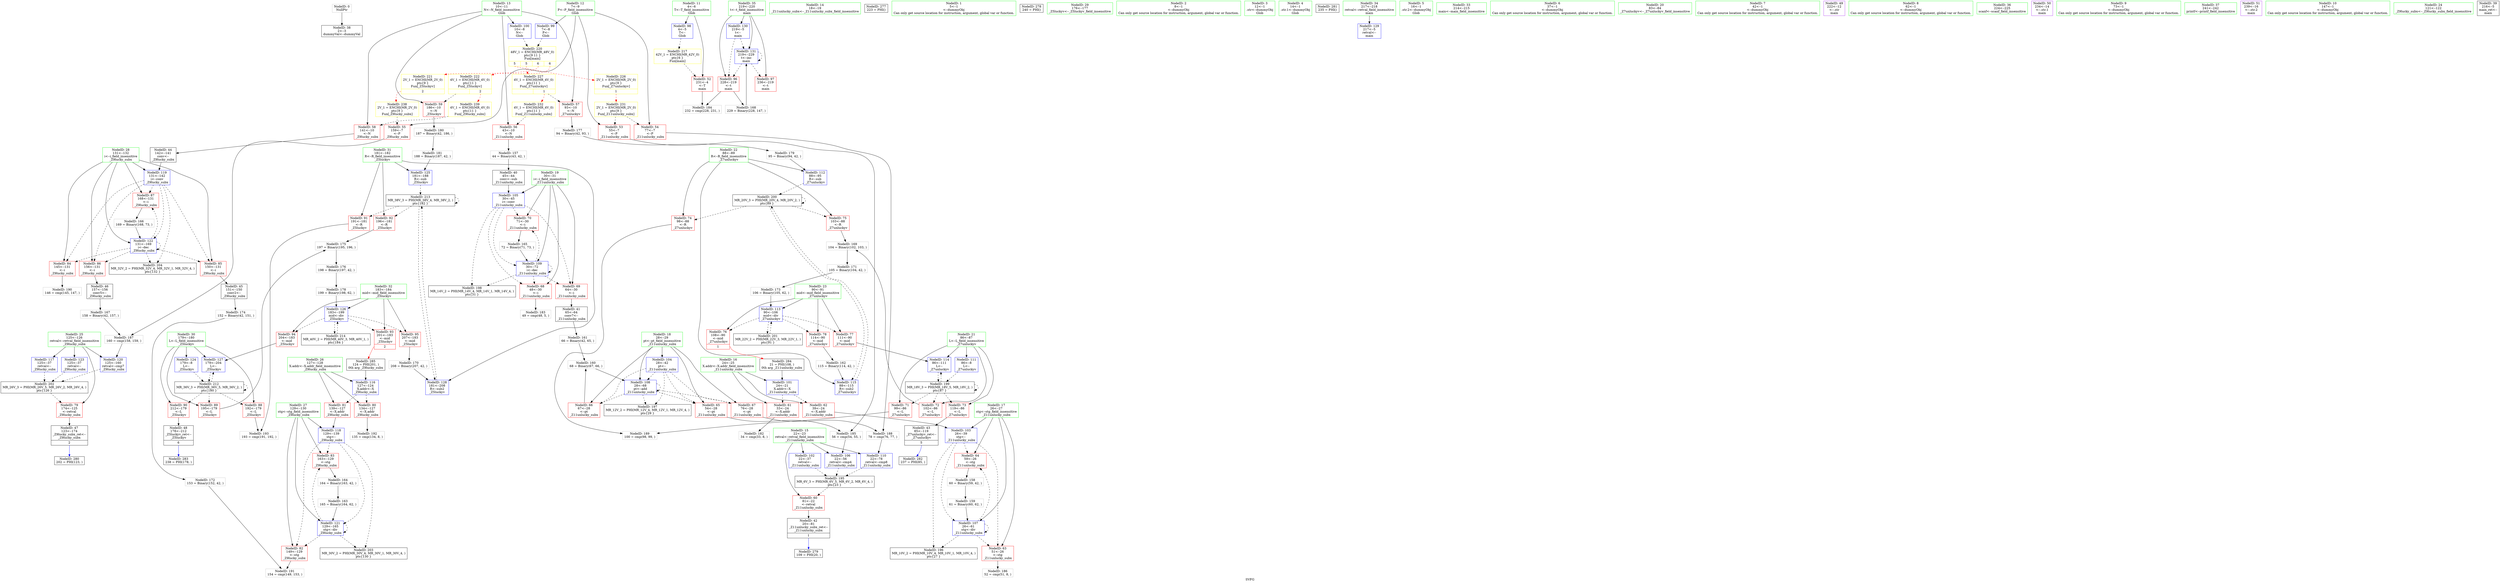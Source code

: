 digraph "SVFG" {
	label="SVFG";

	Node0x55d1920f2a10 [shape=record,color=grey,label="{NodeID: 0\nNullPtr}"];
	Node0x55d1920f2a10 -> Node0x55d19210ec10[style=solid];
	Node0x55d192119370 [shape=record,color=grey,label="{NodeID: 180\n187 = Binary(42, 186, )\n}"];
	Node0x55d192119370 -> Node0x55d1921194f0[style=solid];
	Node0x55d19210f530 [shape=record,color=red,label="{NodeID: 97\n236\<--219\n\<--t\nmain\n}"];
	Node0x55d19210d740 [shape=record,color=green,label="{NodeID: 14\n18\<--19\n_Z11unlucky_subx\<--_Z11unlucky_subx_field_insensitive\n}"];
	Node0x55d19213b2f0 [shape=record,color=black,label="{NodeID: 277\n223 = PHI()\n}"];
	Node0x55d192110120 [shape=record,color=blue,label="{NodeID: 111\n86\<--8\nL\<--\n_Z7unluckyv\n}"];
	Node0x55d192110120 -> Node0x55d192123ec0[style=dashed];
	Node0x55d19210e330 [shape=record,color=green,label="{NodeID: 28\n131\<--132\ni\<--i_field_insensitive\n_Z9lucky_subx\n}"];
	Node0x55d19210e330 -> Node0x55d1921121c0[style=solid];
	Node0x55d19210e330 -> Node0x55d192112290[style=solid];
	Node0x55d19210e330 -> Node0x55d192112360[style=solid];
	Node0x55d19210e330 -> Node0x55d192112430[style=solid];
	Node0x55d19210e330 -> Node0x55d192114ee0[style=solid];
	Node0x55d19210e330 -> Node0x55d192115150[style=solid];
	Node0x55d1921153c0 [shape=record,color=blue,label="{NodeID: 125\n181\<--188\nR\<--sub\n_Z5luckyv\n}"];
	Node0x55d1921153c0 -> Node0x55d1921288c0[style=dashed];
	Node0x55d19210ef80 [shape=record,color=black,label="{NodeID: 42\n20\<--81\n_Z11unlucky_subx_ret\<--\n_Z11unlucky_subx\n|{<s0>1}}"];
	Node0x55d19210ef80:s0 -> Node0x55d19213b4f0[style=solid,color=blue];
	Node0x55d19212ab90 [shape=record,color=yellow,style=double,label="{NodeID: 222\n4V_1 = ENCHI(MR_4V_0)\npts\{11 \}\nFun[_Z5luckyv]|{|<s1>2}}"];
	Node0x55d19212ab90 -> Node0x55d192110d70[style=dashed];
	Node0x55d19212ab90:s1 -> Node0x55d19212bb00[style=dashed,color=red];
	Node0x55d192110b00 [shape=record,color=red,label="{NodeID: 56\n43\<--10\n\<--N\n_Z11unlucky_subx\n}"];
	Node0x55d192110b00 -> Node0x55d1921170f0[style=solid];
	Node0x55d192111660 [shape=record,color=red,label="{NodeID: 70\n71\<--30\n\<--i\n_Z11unlucky_subx\n}"];
	Node0x55d192111660 -> Node0x55d192117cf0[style=solid];
	Node0x55d192117ff0 [shape=record,color=grey,label="{NodeID: 167\n158 = Binary(42, 157, )\n}"];
	Node0x55d192117ff0 -> Node0x55d192119df0[style=solid];
	Node0x55d1921121c0 [shape=record,color=red,label="{NodeID: 84\n145\<--131\n\<--i\n_Z9lucky_subx\n}"];
	Node0x55d1921121c0 -> Node0x55d19211a270[style=solid];
	Node0x55d19210cac0 [shape=record,color=green,label="{NodeID: 1\n5\<--1\n\<--dummyObj\nCan only get source location for instruction, argument, global var or function.}"];
	Node0x55d1921194f0 [shape=record,color=grey,label="{NodeID: 181\n188 = Binary(187, 42, )\n}"];
	Node0x55d1921194f0 -> Node0x55d1921153c0[style=solid];
	Node0x55d19210f600 [shape=record,color=blue,label="{NodeID: 98\n4\<--5\nT\<--\nGlob }"];
	Node0x55d19210f600 -> Node0x55d192129cc0[style=dashed];
	Node0x55d19210d840 [shape=record,color=green,label="{NodeID: 15\n22\<--23\nretval\<--retval_field_insensitive\n_Z11unlucky_subx\n}"];
	Node0x55d19210d840 -> Node0x55d192110e40[style=solid];
	Node0x55d19210d840 -> Node0x55d19210f9d0[style=solid];
	Node0x55d19210d840 -> Node0x55d19210fd10[style=solid];
	Node0x55d19210d840 -> Node0x55d192110050[style=solid];
	Node0x55d19213b3f0 [shape=record,color=black,label="{NodeID: 278\n240 = PHI()\n}"];
	Node0x55d192122ac0 [shape=record,color=black,label="{NodeID: 195\nMR_6V_3 = PHI(MR_6V_5, MR_6V_2, MR_6V_4, )\npts\{23 \}\n}"];
	Node0x55d192122ac0 -> Node0x55d192110e40[style=dashed];
	Node0x55d1921101f0 [shape=record,color=blue,label="{NodeID: 112\n88\<--95\nR\<--sub\n_Z7unluckyv\n}"];
	Node0x55d1921101f0 -> Node0x55d1921243c0[style=dashed];
	Node0x55d19210e400 [shape=record,color=green,label="{NodeID: 29\n176\<--177\n_Z5luckyv\<--_Z5luckyv_field_insensitive\n}"];
	Node0x55d192115490 [shape=record,color=blue,label="{NodeID: 126\n183\<--199\nmid\<--div\n_Z5luckyv\n}"];
	Node0x55d192115490 -> Node0x55d192112910[style=dashed];
	Node0x55d192115490 -> Node0x55d1921129e0[style=dashed];
	Node0x55d192115490 -> Node0x55d192112ab0[style=dashed];
	Node0x55d192115490 -> Node0x55d192128dc0[style=dashed];
	Node0x55d19210f050 [shape=record,color=black,label="{NodeID: 43\n85\<--119\n_Z7unluckyv_ret\<--\n_Z7unluckyv\n|{<s0>5}}"];
	Node0x55d19210f050:s0 -> Node0x55d19213b820[style=solid,color=blue];
	Node0x55d192110bd0 [shape=record,color=red,label="{NodeID: 57\n93\<--10\n\<--N\n_Z7unluckyv\n}"];
	Node0x55d192110bd0 -> Node0x55d192118ef0[style=solid];
	Node0x55d192111730 [shape=record,color=red,label="{NodeID: 71\n99\<--86\n\<--L\n_Z7unluckyv\n}"];
	Node0x55d192111730 -> Node0x55d19211a0f0[style=solid];
	Node0x55d192118170 [shape=record,color=grey,label="{NodeID: 168\n229 = Binary(228, 147, )\n}"];
	Node0x55d192118170 -> Node0x55d1921158a0[style=solid];
	Node0x55d192112290 [shape=record,color=red,label="{NodeID: 85\n150\<--131\n\<--i\n_Z9lucky_subx\n}"];
	Node0x55d192112290 -> Node0x55d19210f1f0[style=solid];
	Node0x55d19210c370 [shape=record,color=green,label="{NodeID: 2\n8\<--1\n\<--dummyObj\nCan only get source location for instruction, argument, global var or function.}"];
	Node0x55d192119670 [shape=record,color=grey,label="{NodeID: 182\n34 = cmp(33, 8, )\n}"];
	Node0x55d19210f700 [shape=record,color=blue,label="{NodeID: 99\n7\<--8\nP\<--\nGlob }"];
	Node0x55d19210f700 -> Node0x55d19212a9a0[style=dashed];
	Node0x55d19210d910 [shape=record,color=green,label="{NodeID: 16\n24\<--25\nX.addr\<--X.addr_field_insensitive\n_Z11unlucky_subx\n}"];
	Node0x55d19210d910 -> Node0x55d192110f10[style=solid];
	Node0x55d19210d910 -> Node0x55d192110fe0[style=solid];
	Node0x55d19210d910 -> Node0x55d19210f900[style=solid];
	Node0x55d19213b4f0 [shape=record,color=black,label="{NodeID: 279\n109 = PHI(20, )\n}"];
	Node0x55d192122fc0 [shape=record,color=black,label="{NodeID: 196\nMR_10V_2 = PHI(MR_10V_4, MR_10V_1, MR_10V_4, )\npts\{27 \}\n}"];
	Node0x55d1921102c0 [shape=record,color=blue,label="{NodeID: 113\n90\<--106\nmid\<--div\n_Z7unluckyv\n}"];
	Node0x55d1921102c0 -> Node0x55d192111b40[style=dashed];
	Node0x55d1921102c0 -> Node0x55d192111c10[style=dashed];
	Node0x55d1921102c0 -> Node0x55d192111ce0[style=dashed];
	Node0x55d1921102c0 -> Node0x55d1921248c0[style=dashed];
	Node0x55d19210e500 [shape=record,color=green,label="{NodeID: 30\n179\<--180\nL\<--L_field_insensitive\n_Z5luckyv\n}"];
	Node0x55d19210e500 -> Node0x55d192112500[style=solid];
	Node0x55d19210e500 -> Node0x55d1921125d0[style=solid];
	Node0x55d19210e500 -> Node0x55d1921126a0[style=solid];
	Node0x55d19210e500 -> Node0x55d1921152f0[style=solid];
	Node0x55d19210e500 -> Node0x55d192115560[style=solid];
	Node0x55d192115560 [shape=record,color=blue,label="{NodeID: 127\n179\<--204\nL\<--\n_Z5luckyv\n}"];
	Node0x55d192115560 -> Node0x55d1921283c0[style=dashed];
	Node0x55d19210f120 [shape=record,color=black,label="{NodeID: 44\n142\<--141\nconv\<--\n_Z9lucky_subx\n}"];
	Node0x55d19210f120 -> Node0x55d192114ee0[style=solid];
	Node0x55d192110ca0 [shape=record,color=red,label="{NodeID: 58\n141\<--10\n\<--N\n_Z9lucky_subx\n}"];
	Node0x55d192110ca0 -> Node0x55d19210f120[style=solid];
	Node0x55d19212b9f0 [shape=record,color=yellow,style=double,label="{NodeID: 238\n2V_1 = ENCHI(MR_2V_0)\npts\{9 \}\nFun[_Z9lucky_subx]}"];
	Node0x55d19212b9f0 -> Node0x55d192110a30[style=dashed];
	Node0x55d192111800 [shape=record,color=red,label="{NodeID: 72\n102\<--86\n\<--L\n_Z7unluckyv\n}"];
	Node0x55d192111800 -> Node0x55d1921182f0[style=solid];
	Node0x55d1921182f0 [shape=record,color=grey,label="{NodeID: 169\n104 = Binary(102, 103, )\n}"];
	Node0x55d1921182f0 -> Node0x55d1921185f0[style=solid];
	Node0x55d192112360 [shape=record,color=red,label="{NodeID: 86\n156\<--131\n\<--i\n_Z9lucky_subx\n}"];
	Node0x55d192112360 -> Node0x55d19210f2c0[style=solid];
	Node0x55d19210c400 [shape=record,color=green,label="{NodeID: 3\n12\<--1\n.str\<--dummyObj\nGlob }"];
	Node0x55d1921197f0 [shape=record,color=grey,label="{NodeID: 183\n49 = cmp(48, 5, )\n}"];
	Node0x55d19210f800 [shape=record,color=blue,label="{NodeID: 100\n10\<--8\nN\<--\nGlob }"];
	Node0x55d19210f800 -> Node0x55d19212a9a0[style=dashed];
	Node0x55d19210d9e0 [shape=record,color=green,label="{NodeID: 17\n26\<--27\nstg\<--stg_field_insensitive\n_Z11unlucky_subx\n}"];
	Node0x55d19210d9e0 -> Node0x55d1921110b0[style=solid];
	Node0x55d19210d9e0 -> Node0x55d192111180[style=solid];
	Node0x55d19210d9e0 -> Node0x55d19210faa0[style=solid];
	Node0x55d19210d9e0 -> Node0x55d19210fde0[style=solid];
	Node0x55d19213b650 [shape=record,color=black,label="{NodeID: 280\n202 = PHI(123, )\n}"];
	Node0x55d1921234c0 [shape=record,color=black,label="{NodeID: 197\nMR_12V_2 = PHI(MR_12V_4, MR_12V_1, MR_12V_4, )\npts\{29 \}\n}"];
	Node0x55d192110390 [shape=record,color=blue,label="{NodeID: 114\n86\<--111\nL\<--\n_Z7unluckyv\n}"];
	Node0x55d192110390 -> Node0x55d192123ec0[style=dashed];
	Node0x55d19210e5d0 [shape=record,color=green,label="{NodeID: 31\n181\<--182\nR\<--R_field_insensitive\n_Z5luckyv\n}"];
	Node0x55d19210e5d0 -> Node0x55d192112770[style=solid];
	Node0x55d19210e5d0 -> Node0x55d192112840[style=solid];
	Node0x55d19210e5d0 -> Node0x55d1921153c0[style=solid];
	Node0x55d19210e5d0 -> Node0x55d192115630[style=solid];
	Node0x55d192115630 [shape=record,color=blue,label="{NodeID: 128\n181\<--208\nR\<--sub2\n_Z5luckyv\n}"];
	Node0x55d192115630 -> Node0x55d1921288c0[style=dashed];
	Node0x55d19210f1f0 [shape=record,color=black,label="{NodeID: 45\n151\<--150\nconv2\<--\n_Z9lucky_subx\n}"];
	Node0x55d19210f1f0 -> Node0x55d192118a70[style=solid];
	Node0x55d192110d70 [shape=record,color=red,label="{NodeID: 59\n186\<--10\n\<--N\n_Z5luckyv\n}"];
	Node0x55d192110d70 -> Node0x55d192119370[style=solid];
	Node0x55d19212bb00 [shape=record,color=yellow,style=double,label="{NodeID: 239\n4V_1 = ENCHI(MR_4V_0)\npts\{11 \}\nFun[_Z9lucky_subx]}"];
	Node0x55d19212bb00 -> Node0x55d192110ca0[style=dashed];
	Node0x55d1921118d0 [shape=record,color=red,label="{NodeID: 73\n119\<--86\n\<--L\n_Z7unluckyv\n}"];
	Node0x55d1921118d0 -> Node0x55d19210f050[style=solid];
	Node0x55d192118470 [shape=record,color=grey,label="{NodeID: 170\n208 = Binary(207, 42, )\n}"];
	Node0x55d192118470 -> Node0x55d192115630[style=solid];
	Node0x55d192112430 [shape=record,color=red,label="{NodeID: 87\n168\<--131\n\<--i\n_Z9lucky_subx\n}"];
	Node0x55d192112430 -> Node0x55d192117e70[style=solid];
	Node0x55d19210cf40 [shape=record,color=green,label="{NodeID: 4\n14\<--1\n.str.1\<--dummyObj\nGlob }"];
	Node0x55d192119970 [shape=record,color=grey,label="{NodeID: 184\n232 = cmp(228, 231, )\n}"];
	Node0x55d19210f900 [shape=record,color=blue,label="{NodeID: 101\n24\<--21\nX.addr\<--X\n_Z11unlucky_subx\n}"];
	Node0x55d19210f900 -> Node0x55d192110f10[style=dashed];
	Node0x55d19210f900 -> Node0x55d192110fe0[style=dashed];
	Node0x55d19210dab0 [shape=record,color=green,label="{NodeID: 18\n28\<--29\npt\<--pt_field_insensitive\n_Z11unlucky_subx\n}"];
	Node0x55d19210dab0 -> Node0x55d192111250[style=solid];
	Node0x55d19210dab0 -> Node0x55d192111320[style=solid];
	Node0x55d19210dab0 -> Node0x55d1921113f0[style=solid];
	Node0x55d19210dab0 -> Node0x55d19210fb70[style=solid];
	Node0x55d19210dab0 -> Node0x55d19210feb0[style=solid];
	Node0x55d19213b750 [shape=record,color=black,label="{NodeID: 281\n235 = PHI()\n}"];
	Node0x55d1921239c0 [shape=record,color=black,label="{NodeID: 198\nMR_14V_2 = PHI(MR_14V_4, MR_14V_1, MR_14V_4, )\npts\{31 \}\n}"];
	Node0x55d192114ba0 [shape=record,color=blue,label="{NodeID: 115\n88\<--115\nR\<--sub2\n_Z7unluckyv\n}"];
	Node0x55d192114ba0 -> Node0x55d1921243c0[style=dashed];
	Node0x55d19210e6a0 [shape=record,color=green,label="{NodeID: 32\n183\<--184\nmid\<--mid_field_insensitive\n_Z5luckyv\n}"];
	Node0x55d19210e6a0 -> Node0x55d192112910[style=solid];
	Node0x55d19210e6a0 -> Node0x55d1921129e0[style=solid];
	Node0x55d19210e6a0 -> Node0x55d192112ab0[style=solid];
	Node0x55d19210e6a0 -> Node0x55d192115490[style=solid];
	Node0x55d1921283c0 [shape=record,color=black,label="{NodeID: 212\nMR_36V_3 = PHI(MR_36V_5, MR_36V_2, )\npts\{180 \}\n}"];
	Node0x55d1921283c0 -> Node0x55d192112500[style=dashed];
	Node0x55d1921283c0 -> Node0x55d1921125d0[style=dashed];
	Node0x55d1921283c0 -> Node0x55d1921126a0[style=dashed];
	Node0x55d1921283c0 -> Node0x55d192115560[style=dashed];
	Node0x55d1921283c0 -> Node0x55d1921283c0[style=dashed];
	Node0x55d192115700 [shape=record,color=blue,label="{NodeID: 129\n217\<--5\nretval\<--\nmain\n}"];
	Node0x55d19210f2c0 [shape=record,color=black,label="{NodeID: 46\n157\<--156\nconv5\<--\n_Z9lucky_subx\n}"];
	Node0x55d19210f2c0 -> Node0x55d192117ff0[style=solid];
	Node0x55d19212af10 [shape=record,color=yellow,style=double,label="{NodeID: 226\n2V_1 = ENCHI(MR_2V_0)\npts\{9 \}\nFun[_Z7unluckyv]|{<s0>1}}"];
	Node0x55d19212af10:s0 -> Node0x55d19212b3a0[style=dashed,color=red];
	Node0x55d192110e40 [shape=record,color=red,label="{NodeID: 60\n81\<--22\n\<--retval\n_Z11unlucky_subx\n}"];
	Node0x55d192110e40 -> Node0x55d19210ef80[style=solid];
	Node0x55d1921170f0 [shape=record,color=grey,label="{NodeID: 157\n44 = Binary(43, 42, )\n}"];
	Node0x55d1921170f0 -> Node0x55d19210ede0[style=solid];
	Node0x55d1921119a0 [shape=record,color=red,label="{NodeID: 74\n98\<--88\n\<--R\n_Z7unluckyv\n}"];
	Node0x55d1921119a0 -> Node0x55d19211a0f0[style=solid];
	Node0x55d1921185f0 [shape=record,color=grey,label="{NodeID: 171\n105 = Binary(104, 42, )\n}"];
	Node0x55d1921185f0 -> Node0x55d1921188f0[style=solid];
	Node0x55d192112500 [shape=record,color=red,label="{NodeID: 88\n192\<--179\n\<--L\n_Z5luckyv\n}"];
	Node0x55d192112500 -> Node0x55d192112dc0[style=solid];
	Node0x55d19210cfd0 [shape=record,color=green,label="{NodeID: 5\n16\<--1\n.str.2\<--dummyObj\nGlob }"];
	Node0x55d192119af0 [shape=record,color=grey,label="{NodeID: 185\n56 = cmp(54, 55, )\n}"];
	Node0x55d192119af0 -> Node0x55d19210fd10[style=solid];
	Node0x55d19210f9d0 [shape=record,color=blue,label="{NodeID: 102\n22\<--37\nretval\<--\n_Z11unlucky_subx\n}"];
	Node0x55d19210f9d0 -> Node0x55d192122ac0[style=dashed];
	Node0x55d19210db80 [shape=record,color=green,label="{NodeID: 19\n30\<--31\ni\<--i_field_insensitive\n_Z11unlucky_subx\n}"];
	Node0x55d19210db80 -> Node0x55d1921114c0[style=solid];
	Node0x55d19210db80 -> Node0x55d192111590[style=solid];
	Node0x55d19210db80 -> Node0x55d192111660[style=solid];
	Node0x55d19210db80 -> Node0x55d19210fc40[style=solid];
	Node0x55d19210db80 -> Node0x55d19210ff80[style=solid];
	Node0x55d19213b820 [shape=record,color=black,label="{NodeID: 282\n237 = PHI(85, )\n}"];
	Node0x55d192123ec0 [shape=record,color=black,label="{NodeID: 199\nMR_18V_3 = PHI(MR_18V_5, MR_18V_2, )\npts\{87 \}\n}"];
	Node0x55d192123ec0 -> Node0x55d192111730[style=dashed];
	Node0x55d192123ec0 -> Node0x55d192111800[style=dashed];
	Node0x55d192123ec0 -> Node0x55d1921118d0[style=dashed];
	Node0x55d192123ec0 -> Node0x55d192110390[style=dashed];
	Node0x55d192123ec0 -> Node0x55d192123ec0[style=dashed];
	Node0x55d192114c70 [shape=record,color=blue,label="{NodeID: 116\n127\<--124\nX.addr\<--X\n_Z9lucky_subx\n}"];
	Node0x55d192114c70 -> Node0x55d192111e80[style=dashed];
	Node0x55d192114c70 -> Node0x55d192111f50[style=dashed];
	Node0x55d19210e770 [shape=record,color=green,label="{NodeID: 33\n214\<--215\nmain\<--main_field_insensitive\n}"];
	Node0x55d1921288c0 [shape=record,color=black,label="{NodeID: 213\nMR_38V_3 = PHI(MR_38V_4, MR_38V_2, )\npts\{182 \}\n}"];
	Node0x55d1921288c0 -> Node0x55d192112770[style=dashed];
	Node0x55d1921288c0 -> Node0x55d192112840[style=dashed];
	Node0x55d1921288c0 -> Node0x55d192115630[style=dashed];
	Node0x55d1921288c0 -> Node0x55d1921288c0[style=dashed];
	Node0x55d1921157d0 [shape=record,color=blue,label="{NodeID: 130\n219\<--5\nt\<--\nmain\n}"];
	Node0x55d1921157d0 -> Node0x55d19210f460[style=dashed];
	Node0x55d1921157d0 -> Node0x55d1921158a0[style=dashed];
	Node0x55d19210f390 [shape=record,color=black,label="{NodeID: 47\n123\<--174\n_Z9lucky_subx_ret\<--\n_Z9lucky_subx\n|{<s0>2}}"];
	Node0x55d19210f390:s0 -> Node0x55d19213b650[style=solid,color=blue];
	Node0x55d19212b020 [shape=record,color=yellow,style=double,label="{NodeID: 227\n4V_1 = ENCHI(MR_4V_0)\npts\{11 \}\nFun[_Z7unluckyv]|{|<s1>1}}"];
	Node0x55d19212b020 -> Node0x55d192110bd0[style=dashed];
	Node0x55d19212b020:s1 -> Node0x55d19212b4b0[style=dashed,color=red];
	Node0x55d192110f10 [shape=record,color=red,label="{NodeID: 61\n33\<--24\n\<--X.addr\n_Z11unlucky_subx\n}"];
	Node0x55d192110f10 -> Node0x55d192119670[style=solid];
	Node0x55d192117270 [shape=record,color=grey,label="{NodeID: 158\n60 = Binary(59, 42, )\n}"];
	Node0x55d192117270 -> Node0x55d1921173f0[style=solid];
	Node0x55d192111a70 [shape=record,color=red,label="{NodeID: 75\n103\<--88\n\<--R\n_Z7unluckyv\n}"];
	Node0x55d192111a70 -> Node0x55d1921182f0[style=solid];
	Node0x55d192118770 [shape=record,color=grey,label="{NodeID: 172\n153 = Binary(152, 42, )\n}"];
	Node0x55d192118770 -> Node0x55d19211a3f0[style=solid];
	Node0x55d1921125d0 [shape=record,color=red,label="{NodeID: 89\n195\<--179\n\<--L\n_Z5luckyv\n}"];
	Node0x55d1921125d0 -> Node0x55d192118bf0[style=solid];
	Node0x55d19210d060 [shape=record,color=green,label="{NodeID: 6\n37\<--1\n\<--dummyObj\nCan only get source location for instruction, argument, global var or function.}"];
	Node0x55d192119c70 [shape=record,color=grey,label="{NodeID: 186\n52 = cmp(51, 8, )\n}"];
	Node0x55d19210faa0 [shape=record,color=blue,label="{NodeID: 103\n26\<--39\nstg\<--\n_Z11unlucky_subx\n}"];
	Node0x55d19210faa0 -> Node0x55d1921110b0[style=dashed];
	Node0x55d19210faa0 -> Node0x55d192111180[style=dashed];
	Node0x55d19210faa0 -> Node0x55d19210fde0[style=dashed];
	Node0x55d19210faa0 -> Node0x55d192122fc0[style=dashed];
	Node0x55d19210dc50 [shape=record,color=green,label="{NodeID: 20\n83\<--84\n_Z7unluckyv\<--_Z7unluckyv_field_insensitive\n}"];
	Node0x55d19213ba20 [shape=record,color=black,label="{NodeID: 283\n238 = PHI(178, )\n}"];
	Node0x55d1921243c0 [shape=record,color=black,label="{NodeID: 200\nMR_20V_3 = PHI(MR_20V_4, MR_20V_2, )\npts\{89 \}\n}"];
	Node0x55d1921243c0 -> Node0x55d1921119a0[style=dashed];
	Node0x55d1921243c0 -> Node0x55d192111a70[style=dashed];
	Node0x55d1921243c0 -> Node0x55d192114ba0[style=dashed];
	Node0x55d1921243c0 -> Node0x55d1921243c0[style=dashed];
	Node0x55d192114d40 [shape=record,color=blue,label="{NodeID: 117\n125\<--37\nretval\<--\n_Z9lucky_subx\n}"];
	Node0x55d192114d40 -> Node0x55d192124dc0[style=dashed];
	Node0x55d19210e870 [shape=record,color=green,label="{NodeID: 34\n217\<--218\nretval\<--retval_field_insensitive\nmain\n}"];
	Node0x55d19210e870 -> Node0x55d192115700[style=solid];
	Node0x55d192128dc0 [shape=record,color=black,label="{NodeID: 214\nMR_40V_2 = PHI(MR_40V_3, MR_40V_1, )\npts\{184 \}\n}"];
	Node0x55d192128dc0 -> Node0x55d192115490[style=dashed];
	Node0x55d1921158a0 [shape=record,color=blue,label="{NodeID: 131\n219\<--229\nt\<--inc\nmain\n}"];
	Node0x55d1921158a0 -> Node0x55d19210f460[style=dashed];
	Node0x55d1921158a0 -> Node0x55d19210f530[style=dashed];
	Node0x55d1921158a0 -> Node0x55d1921158a0[style=dashed];
	Node0x55d192110480 [shape=record,color=black,label="{NodeID: 48\n178\<--212\n_Z5luckyv_ret\<--\n_Z5luckyv\n|{<s0>6}}"];
	Node0x55d192110480:s0 -> Node0x55d19213ba20[style=solid,color=blue];
	Node0x55d192110fe0 [shape=record,color=red,label="{NodeID: 62\n39\<--24\n\<--X.addr\n_Z11unlucky_subx\n}"];
	Node0x55d192110fe0 -> Node0x55d19210faa0[style=solid];
	Node0x55d1921173f0 [shape=record,color=grey,label="{NodeID: 159\n61 = Binary(60, 62, )\n}"];
	Node0x55d1921173f0 -> Node0x55d19210fde0[style=solid];
	Node0x55d192111b40 [shape=record,color=red,label="{NodeID: 76\n108\<--90\n\<--mid\n_Z7unluckyv\n|{<s0>1}}"];
	Node0x55d192111b40:s0 -> Node0x55d19213bb60[style=solid,color=red];
	Node0x55d1921188f0 [shape=record,color=grey,label="{NodeID: 173\n106 = Binary(105, 62, )\n}"];
	Node0x55d1921188f0 -> Node0x55d1921102c0[style=solid];
	Node0x55d1921126a0 [shape=record,color=red,label="{NodeID: 90\n212\<--179\n\<--L\n_Z5luckyv\n}"];
	Node0x55d1921126a0 -> Node0x55d192110480[style=solid];
	Node0x55d19210d0f0 [shape=record,color=green,label="{NodeID: 7\n42\<--1\n\<--dummyObj\nCan only get source location for instruction, argument, global var or function.}"];
	Node0x55d192119df0 [shape=record,color=grey,label="{NodeID: 187\n160 = cmp(158, 159, )\n}"];
	Node0x55d192119df0 -> Node0x55d192114fb0[style=solid];
	Node0x55d19210fb70 [shape=record,color=blue,label="{NodeID: 104\n28\<--42\npt\<--\n_Z11unlucky_subx\n}"];
	Node0x55d19210fb70 -> Node0x55d192111250[style=dashed];
	Node0x55d19210fb70 -> Node0x55d192111320[style=dashed];
	Node0x55d19210fb70 -> Node0x55d1921113f0[style=dashed];
	Node0x55d19210fb70 -> Node0x55d19210feb0[style=dashed];
	Node0x55d19210fb70 -> Node0x55d1921234c0[style=dashed];
	Node0x55d19210dd50 [shape=record,color=green,label="{NodeID: 21\n86\<--87\nL\<--L_field_insensitive\n_Z7unluckyv\n}"];
	Node0x55d19210dd50 -> Node0x55d192111730[style=solid];
	Node0x55d19210dd50 -> Node0x55d192111800[style=solid];
	Node0x55d19210dd50 -> Node0x55d1921118d0[style=solid];
	Node0x55d19210dd50 -> Node0x55d192110120[style=solid];
	Node0x55d19210dd50 -> Node0x55d192110390[style=solid];
	Node0x55d19213bb60 [shape=record,color=black,label="{NodeID: 284\n21 = PHI(108, )\n0th arg _Z11unlucky_subx }"];
	Node0x55d19213bb60 -> Node0x55d19210f900[style=solid];
	Node0x55d1921248c0 [shape=record,color=black,label="{NodeID: 201\nMR_22V_2 = PHI(MR_22V_3, MR_22V_1, )\npts\{91 \}\n}"];
	Node0x55d1921248c0 -> Node0x55d1921102c0[style=dashed];
	Node0x55d192114e10 [shape=record,color=blue,label="{NodeID: 118\n129\<--139\nstg\<--\n_Z9lucky_subx\n}"];
	Node0x55d192114e10 -> Node0x55d192112020[style=dashed];
	Node0x55d192114e10 -> Node0x55d1921120f0[style=dashed];
	Node0x55d192114e10 -> Node0x55d192115080[style=dashed];
	Node0x55d192114e10 -> Node0x55d1921252c0[style=dashed];
	Node0x55d19210e940 [shape=record,color=green,label="{NodeID: 35\n219\<--220\nt\<--t_field_insensitive\nmain\n}"];
	Node0x55d19210e940 -> Node0x55d19210f460[style=solid];
	Node0x55d19210e940 -> Node0x55d19210f530[style=solid];
	Node0x55d19210e940 -> Node0x55d1921157d0[style=solid];
	Node0x55d19210e940 -> Node0x55d1921158a0[style=solid];
	Node0x55d192110550 [shape=record,color=purple,label="{NodeID: 49\n222\<--12\n\<--.str\nmain\n}"];
	Node0x55d1921110b0 [shape=record,color=red,label="{NodeID: 63\n51\<--26\n\<--stg\n_Z11unlucky_subx\n}"];
	Node0x55d1921110b0 -> Node0x55d192119c70[style=solid];
	Node0x55d192117570 [shape=record,color=grey,label="{NodeID: 160\n68 = Binary(67, 66, )\n}"];
	Node0x55d192117570 -> Node0x55d19210feb0[style=solid];
	Node0x55d192111c10 [shape=record,color=red,label="{NodeID: 77\n111\<--90\n\<--mid\n_Z7unluckyv\n}"];
	Node0x55d192111c10 -> Node0x55d192110390[style=solid];
	Node0x55d192118a70 [shape=record,color=grey,label="{NodeID: 174\n152 = Binary(42, 151, )\n}"];
	Node0x55d192118a70 -> Node0x55d192118770[style=solid];
	Node0x55d192112770 [shape=record,color=red,label="{NodeID: 91\n191\<--181\n\<--R\n_Z5luckyv\n}"];
	Node0x55d192112770 -> Node0x55d192112dc0[style=solid];
	Node0x55d19210d180 [shape=record,color=green,label="{NodeID: 8\n62\<--1\n\<--dummyObj\nCan only get source location for instruction, argument, global var or function.}"];
	Node0x55d192119f70 [shape=record,color=grey,label="{NodeID: 188\n78 = cmp(76, 77, )\n}"];
	Node0x55d192119f70 -> Node0x55d192110050[style=solid];
	Node0x55d19210fc40 [shape=record,color=blue,label="{NodeID: 105\n30\<--45\ni\<--conv\n_Z11unlucky_subx\n}"];
	Node0x55d19210fc40 -> Node0x55d1921114c0[style=dashed];
	Node0x55d19210fc40 -> Node0x55d192111590[style=dashed];
	Node0x55d19210fc40 -> Node0x55d192111660[style=dashed];
	Node0x55d19210fc40 -> Node0x55d19210ff80[style=dashed];
	Node0x55d19210fc40 -> Node0x55d1921239c0[style=dashed];
	Node0x55d19210de20 [shape=record,color=green,label="{NodeID: 22\n88\<--89\nR\<--R_field_insensitive\n_Z7unluckyv\n}"];
	Node0x55d19210de20 -> Node0x55d1921119a0[style=solid];
	Node0x55d19210de20 -> Node0x55d192111a70[style=solid];
	Node0x55d19210de20 -> Node0x55d1921101f0[style=solid];
	Node0x55d19210de20 -> Node0x55d192114ba0[style=solid];
	Node0x55d19213bca0 [shape=record,color=black,label="{NodeID: 285\n124 = PHI(201, )\n0th arg _Z9lucky_subx }"];
	Node0x55d19213bca0 -> Node0x55d192114c70[style=solid];
	Node0x55d192124dc0 [shape=record,color=black,label="{NodeID: 202\nMR_26V_3 = PHI(MR_26V_5, MR_26V_2, MR_26V_4, )\npts\{126 \}\n}"];
	Node0x55d192124dc0 -> Node0x55d192111db0[style=dashed];
	Node0x55d192114ee0 [shape=record,color=blue,label="{NodeID: 119\n131\<--142\ni\<--conv\n_Z9lucky_subx\n}"];
	Node0x55d192114ee0 -> Node0x55d1921121c0[style=dashed];
	Node0x55d192114ee0 -> Node0x55d192112290[style=dashed];
	Node0x55d192114ee0 -> Node0x55d192112360[style=dashed];
	Node0x55d192114ee0 -> Node0x55d192112430[style=dashed];
	Node0x55d192114ee0 -> Node0x55d192115150[style=dashed];
	Node0x55d192114ee0 -> Node0x55d1921257c0[style=dashed];
	Node0x55d19210ea10 [shape=record,color=green,label="{NodeID: 36\n224\<--225\nscanf\<--scanf_field_insensitive\n}"];
	Node0x55d192110620 [shape=record,color=purple,label="{NodeID: 50\n234\<--14\n\<--.str.1\nmain\n}"];
	Node0x55d192111180 [shape=record,color=red,label="{NodeID: 64\n59\<--26\n\<--stg\n_Z11unlucky_subx\n}"];
	Node0x55d192111180 -> Node0x55d192117270[style=solid];
	Node0x55d1921176f0 [shape=record,color=grey,label="{NodeID: 161\n66 = Binary(42, 65, )\n}"];
	Node0x55d1921176f0 -> Node0x55d192117570[style=solid];
	Node0x55d192111ce0 [shape=record,color=red,label="{NodeID: 78\n114\<--90\n\<--mid\n_Z7unluckyv\n}"];
	Node0x55d192111ce0 -> Node0x55d192117870[style=solid];
	Node0x55d192118bf0 [shape=record,color=grey,label="{NodeID: 175\n197 = Binary(195, 196, )\n}"];
	Node0x55d192118bf0 -> Node0x55d192118d70[style=solid];
	Node0x55d192112840 [shape=record,color=red,label="{NodeID: 92\n196\<--181\n\<--R\n_Z5luckyv\n}"];
	Node0x55d192112840 -> Node0x55d192118bf0[style=solid];
	Node0x55d19210d240 [shape=record,color=green,label="{NodeID: 9\n73\<--1\n\<--dummyObj\nCan only get source location for instruction, argument, global var or function.}"];
	Node0x55d19211a0f0 [shape=record,color=grey,label="{NodeID: 189\n100 = cmp(98, 99, )\n}"];
	Node0x55d19210fd10 [shape=record,color=blue,label="{NodeID: 106\n22\<--56\nretval\<--cmp4\n_Z11unlucky_subx\n}"];
	Node0x55d19210fd10 -> Node0x55d192122ac0[style=dashed];
	Node0x55d19210def0 [shape=record,color=green,label="{NodeID: 23\n90\<--91\nmid\<--mid_field_insensitive\n_Z7unluckyv\n}"];
	Node0x55d19210def0 -> Node0x55d192111b40[style=solid];
	Node0x55d19210def0 -> Node0x55d192111c10[style=solid];
	Node0x55d19210def0 -> Node0x55d192111ce0[style=solid];
	Node0x55d19210def0 -> Node0x55d1921102c0[style=solid];
	Node0x55d1921252c0 [shape=record,color=black,label="{NodeID: 203\nMR_30V_2 = PHI(MR_30V_4, MR_30V_1, MR_30V_4, )\npts\{130 \}\n}"];
	Node0x55d192114fb0 [shape=record,color=blue,label="{NodeID: 120\n125\<--160\nretval\<--cmp7\n_Z9lucky_subx\n}"];
	Node0x55d192114fb0 -> Node0x55d192124dc0[style=dashed];
	Node0x55d19210eb10 [shape=record,color=green,label="{NodeID: 37\n241\<--242\nprintf\<--printf_field_insensitive\n}"];
	Node0x55d192129cc0 [shape=record,color=yellow,style=double,label="{NodeID: 217\n42V_1 = ENCHI(MR_42V_0)\npts\{6 \}\nFun[main]}"];
	Node0x55d192129cc0 -> Node0x55d1921107c0[style=dashed];
	Node0x55d1921106f0 [shape=record,color=purple,label="{NodeID: 51\n239\<--16\n\<--.str.2\nmain\n}"];
	Node0x55d19212b3a0 [shape=record,color=yellow,style=double,label="{NodeID: 231\n2V_1 = ENCHI(MR_2V_0)\npts\{9 \}\nFun[_Z11unlucky_subx]}"];
	Node0x55d19212b3a0 -> Node0x55d192110890[style=dashed];
	Node0x55d19212b3a0 -> Node0x55d192110960[style=dashed];
	Node0x55d192111250 [shape=record,color=red,label="{NodeID: 65\n54\<--28\n\<--pt\n_Z11unlucky_subx\n}"];
	Node0x55d192111250 -> Node0x55d192119af0[style=solid];
	Node0x55d192117870 [shape=record,color=grey,label="{NodeID: 162\n115 = Binary(114, 42, )\n}"];
	Node0x55d192117870 -> Node0x55d192114ba0[style=solid];
	Node0x55d192111db0 [shape=record,color=red,label="{NodeID: 79\n174\<--125\n\<--retval\n_Z9lucky_subx\n}"];
	Node0x55d192111db0 -> Node0x55d19210f390[style=solid];
	Node0x55d192118d70 [shape=record,color=grey,label="{NodeID: 176\n198 = Binary(197, 42, )\n}"];
	Node0x55d192118d70 -> Node0x55d192119070[style=solid];
	Node0x55d192112910 [shape=record,color=red,label="{NodeID: 93\n201\<--183\n\<--mid\n_Z5luckyv\n|{<s0>2}}"];
	Node0x55d192112910:s0 -> Node0x55d19213bca0[style=solid,color=red];
	Node0x55d19210d340 [shape=record,color=green,label="{NodeID: 10\n147\<--1\n\<--dummyObj\nCan only get source location for instruction, argument, global var or function.}"];
	Node0x55d19211a270 [shape=record,color=grey,label="{NodeID: 190\n146 = cmp(145, 147, )\n}"];
	Node0x55d19210fde0 [shape=record,color=blue,label="{NodeID: 107\n26\<--61\nstg\<--div\n_Z11unlucky_subx\n}"];
	Node0x55d19210fde0 -> Node0x55d1921110b0[style=dashed];
	Node0x55d19210fde0 -> Node0x55d192111180[style=dashed];
	Node0x55d19210fde0 -> Node0x55d19210fde0[style=dashed];
	Node0x55d19210fde0 -> Node0x55d192122fc0[style=dashed];
	Node0x55d19210dfc0 [shape=record,color=green,label="{NodeID: 24\n121\<--122\n_Z9lucky_subx\<--_Z9lucky_subx_field_insensitive\n}"];
	Node0x55d1921257c0 [shape=record,color=black,label="{NodeID: 204\nMR_32V_2 = PHI(MR_32V_4, MR_32V_1, MR_32V_4, )\npts\{132 \}\n}"];
	Node0x55d192115080 [shape=record,color=blue,label="{NodeID: 121\n129\<--165\nstg\<--div\n_Z9lucky_subx\n}"];
	Node0x55d192115080 -> Node0x55d192112020[style=dashed];
	Node0x55d192115080 -> Node0x55d1921120f0[style=dashed];
	Node0x55d192115080 -> Node0x55d192115080[style=dashed];
	Node0x55d192115080 -> Node0x55d1921252c0[style=dashed];
	Node0x55d19210ec10 [shape=record,color=black,label="{NodeID: 38\n2\<--3\ndummyVal\<--dummyVal\n}"];
	Node0x55d1921107c0 [shape=record,color=red,label="{NodeID: 52\n231\<--4\n\<--T\nmain\n}"];
	Node0x55d1921107c0 -> Node0x55d192119970[style=solid];
	Node0x55d19212b4b0 [shape=record,color=yellow,style=double,label="{NodeID: 232\n4V_1 = ENCHI(MR_4V_0)\npts\{11 \}\nFun[_Z11unlucky_subx]}"];
	Node0x55d19212b4b0 -> Node0x55d192110b00[style=dashed];
	Node0x55d192111320 [shape=record,color=red,label="{NodeID: 66\n67\<--28\n\<--pt\n_Z11unlucky_subx\n}"];
	Node0x55d192111320 -> Node0x55d192117570[style=solid];
	Node0x55d1921179f0 [shape=record,color=grey,label="{NodeID: 163\n165 = Binary(164, 62, )\n}"];
	Node0x55d1921179f0 -> Node0x55d192115080[style=solid];
	Node0x55d192111e80 [shape=record,color=red,label="{NodeID: 80\n134\<--127\n\<--X.addr\n_Z9lucky_subx\n}"];
	Node0x55d192111e80 -> Node0x55d192112c40[style=solid];
	Node0x55d192118ef0 [shape=record,color=grey,label="{NodeID: 177\n94 = Binary(42, 93, )\n}"];
	Node0x55d192118ef0 -> Node0x55d1921191f0[style=solid];
	Node0x55d1921129e0 [shape=record,color=red,label="{NodeID: 94\n204\<--183\n\<--mid\n_Z5luckyv\n}"];
	Node0x55d1921129e0 -> Node0x55d192115560[style=solid];
	Node0x55d19210d440 [shape=record,color=green,label="{NodeID: 11\n4\<--6\nT\<--T_field_insensitive\nGlob }"];
	Node0x55d19210d440 -> Node0x55d1921107c0[style=solid];
	Node0x55d19210d440 -> Node0x55d19210f600[style=solid];
	Node0x55d19211a3f0 [shape=record,color=grey,label="{NodeID: 191\n154 = cmp(149, 153, )\n}"];
	Node0x55d19210feb0 [shape=record,color=blue,label="{NodeID: 108\n28\<--68\npt\<--add\n_Z11unlucky_subx\n}"];
	Node0x55d19210feb0 -> Node0x55d192111250[style=dashed];
	Node0x55d19210feb0 -> Node0x55d192111320[style=dashed];
	Node0x55d19210feb0 -> Node0x55d1921113f0[style=dashed];
	Node0x55d19210feb0 -> Node0x55d19210feb0[style=dashed];
	Node0x55d19210feb0 -> Node0x55d1921234c0[style=dashed];
	Node0x55d19210e0c0 [shape=record,color=green,label="{NodeID: 25\n125\<--126\nretval\<--retval_field_insensitive\n_Z9lucky_subx\n}"];
	Node0x55d19210e0c0 -> Node0x55d192111db0[style=solid];
	Node0x55d19210e0c0 -> Node0x55d192114d40[style=solid];
	Node0x55d19210e0c0 -> Node0x55d192114fb0[style=solid];
	Node0x55d19210e0c0 -> Node0x55d192115220[style=solid];
	Node0x55d192115150 [shape=record,color=blue,label="{NodeID: 122\n131\<--169\ni\<--dec\n_Z9lucky_subx\n}"];
	Node0x55d192115150 -> Node0x55d1921121c0[style=dashed];
	Node0x55d192115150 -> Node0x55d192112290[style=dashed];
	Node0x55d192115150 -> Node0x55d192112360[style=dashed];
	Node0x55d192115150 -> Node0x55d192112430[style=dashed];
	Node0x55d192115150 -> Node0x55d192115150[style=dashed];
	Node0x55d192115150 -> Node0x55d1921257c0[style=dashed];
	Node0x55d19210ed10 [shape=record,color=black,label="{NodeID: 39\n216\<--5\nmain_ret\<--\nmain\n}"];
	Node0x55d192110890 [shape=record,color=red,label="{NodeID: 53\n55\<--7\n\<--P\n_Z11unlucky_subx\n}"];
	Node0x55d192110890 -> Node0x55d192119af0[style=solid];
	Node0x55d1921113f0 [shape=record,color=red,label="{NodeID: 67\n76\<--28\n\<--pt\n_Z11unlucky_subx\n}"];
	Node0x55d1921113f0 -> Node0x55d192119f70[style=solid];
	Node0x55d192117b70 [shape=record,color=grey,label="{NodeID: 164\n164 = Binary(163, 42, )\n}"];
	Node0x55d192117b70 -> Node0x55d1921179f0[style=solid];
	Node0x55d192111f50 [shape=record,color=red,label="{NodeID: 81\n139\<--127\n\<--X.addr\n_Z9lucky_subx\n}"];
	Node0x55d192111f50 -> Node0x55d192114e10[style=solid];
	Node0x55d192119070 [shape=record,color=grey,label="{NodeID: 178\n199 = Binary(198, 62, )\n}"];
	Node0x55d192119070 -> Node0x55d192115490[style=solid];
	Node0x55d192112ab0 [shape=record,color=red,label="{NodeID: 95\n207\<--183\n\<--mid\n_Z5luckyv\n}"];
	Node0x55d192112ab0 -> Node0x55d192118470[style=solid];
	Node0x55d19210d540 [shape=record,color=green,label="{NodeID: 12\n7\<--9\nP\<--P_field_insensitive\nGlob }"];
	Node0x55d19210d540 -> Node0x55d192110890[style=solid];
	Node0x55d19210d540 -> Node0x55d192110960[style=solid];
	Node0x55d19210d540 -> Node0x55d192110a30[style=solid];
	Node0x55d19210d540 -> Node0x55d19210f700[style=solid];
	Node0x55d192112c40 [shape=record,color=grey,label="{NodeID: 192\n135 = cmp(134, 8, )\n}"];
	Node0x55d19210ff80 [shape=record,color=blue,label="{NodeID: 109\n30\<--72\ni\<--dec\n_Z11unlucky_subx\n}"];
	Node0x55d19210ff80 -> Node0x55d1921114c0[style=dashed];
	Node0x55d19210ff80 -> Node0x55d192111590[style=dashed];
	Node0x55d19210ff80 -> Node0x55d192111660[style=dashed];
	Node0x55d19210ff80 -> Node0x55d19210ff80[style=dashed];
	Node0x55d19210ff80 -> Node0x55d1921239c0[style=dashed];
	Node0x55d19210e190 [shape=record,color=green,label="{NodeID: 26\n127\<--128\nX.addr\<--X.addr_field_insensitive\n_Z9lucky_subx\n}"];
	Node0x55d19210e190 -> Node0x55d192111e80[style=solid];
	Node0x55d19210e190 -> Node0x55d192111f50[style=solid];
	Node0x55d19210e190 -> Node0x55d192114c70[style=solid];
	Node0x55d192115220 [shape=record,color=blue,label="{NodeID: 123\n125\<--37\nretval\<--\n_Z9lucky_subx\n}"];
	Node0x55d192115220 -> Node0x55d192124dc0[style=dashed];
	Node0x55d19210ede0 [shape=record,color=black,label="{NodeID: 40\n45\<--44\nconv\<--sub\n_Z11unlucky_subx\n}"];
	Node0x55d19210ede0 -> Node0x55d19210fc40[style=solid];
	Node0x55d19212a9a0 [shape=record,color=yellow,style=double,label="{NodeID: 220\n48V_1 = ENCHI(MR_48V_0)\npts\{9 11 \}\nFun[main]|{<s0>5|<s1>5|<s2>6|<s3>6}}"];
	Node0x55d19212a9a0:s0 -> Node0x55d19212af10[style=dashed,color=red];
	Node0x55d19212a9a0:s1 -> Node0x55d19212b020[style=dashed,color=red];
	Node0x55d19212a9a0:s2 -> Node0x55d19212aa80[style=dashed,color=red];
	Node0x55d19212a9a0:s3 -> Node0x55d19212ab90[style=dashed,color=red];
	Node0x55d192110960 [shape=record,color=red,label="{NodeID: 54\n77\<--7\n\<--P\n_Z11unlucky_subx\n}"];
	Node0x55d192110960 -> Node0x55d192119f70[style=solid];
	Node0x55d1921114c0 [shape=record,color=red,label="{NodeID: 68\n48\<--30\n\<--i\n_Z11unlucky_subx\n}"];
	Node0x55d1921114c0 -> Node0x55d1921197f0[style=solid];
	Node0x55d192117cf0 [shape=record,color=grey,label="{NodeID: 165\n72 = Binary(71, 73, )\n}"];
	Node0x55d192117cf0 -> Node0x55d19210ff80[style=solid];
	Node0x55d192112020 [shape=record,color=red,label="{NodeID: 82\n149\<--129\n\<--stg\n_Z9lucky_subx\n}"];
	Node0x55d192112020 -> Node0x55d19211a3f0[style=solid];
	Node0x55d1921191f0 [shape=record,color=grey,label="{NodeID: 179\n95 = Binary(94, 42, )\n}"];
	Node0x55d1921191f0 -> Node0x55d1921101f0[style=solid];
	Node0x55d19210f460 [shape=record,color=red,label="{NodeID: 96\n228\<--219\n\<--t\nmain\n}"];
	Node0x55d19210f460 -> Node0x55d192118170[style=solid];
	Node0x55d19210f460 -> Node0x55d192119970[style=solid];
	Node0x55d19210d640 [shape=record,color=green,label="{NodeID: 13\n10\<--11\nN\<--N_field_insensitive\nGlob }"];
	Node0x55d19210d640 -> Node0x55d192110b00[style=solid];
	Node0x55d19210d640 -> Node0x55d192110bd0[style=solid];
	Node0x55d19210d640 -> Node0x55d192110ca0[style=solid];
	Node0x55d19210d640 -> Node0x55d192110d70[style=solid];
	Node0x55d19210d640 -> Node0x55d19210f800[style=solid];
	Node0x55d192112dc0 [shape=record,color=grey,label="{NodeID: 193\n193 = cmp(191, 192, )\n}"];
	Node0x55d192110050 [shape=record,color=blue,label="{NodeID: 110\n22\<--78\nretval\<--cmp8\n_Z11unlucky_subx\n}"];
	Node0x55d192110050 -> Node0x55d192122ac0[style=dashed];
	Node0x55d19210e260 [shape=record,color=green,label="{NodeID: 27\n129\<--130\nstg\<--stg_field_insensitive\n_Z9lucky_subx\n}"];
	Node0x55d19210e260 -> Node0x55d192112020[style=solid];
	Node0x55d19210e260 -> Node0x55d1921120f0[style=solid];
	Node0x55d19210e260 -> Node0x55d192114e10[style=solid];
	Node0x55d19210e260 -> Node0x55d192115080[style=solid];
	Node0x55d1921152f0 [shape=record,color=blue,label="{NodeID: 124\n179\<--8\nL\<--\n_Z5luckyv\n}"];
	Node0x55d1921152f0 -> Node0x55d1921283c0[style=dashed];
	Node0x55d19210eeb0 [shape=record,color=black,label="{NodeID: 41\n65\<--64\nconv7\<--\n_Z11unlucky_subx\n}"];
	Node0x55d19210eeb0 -> Node0x55d1921176f0[style=solid];
	Node0x55d19212aa80 [shape=record,color=yellow,style=double,label="{NodeID: 221\n2V_1 = ENCHI(MR_2V_0)\npts\{9 \}\nFun[_Z5luckyv]|{<s0>2}}"];
	Node0x55d19212aa80:s0 -> Node0x55d19212b9f0[style=dashed,color=red];
	Node0x55d192110a30 [shape=record,color=red,label="{NodeID: 55\n159\<--7\n\<--P\n_Z9lucky_subx\n}"];
	Node0x55d192110a30 -> Node0x55d192119df0[style=solid];
	Node0x55d192111590 [shape=record,color=red,label="{NodeID: 69\n64\<--30\n\<--i\n_Z11unlucky_subx\n}"];
	Node0x55d192111590 -> Node0x55d19210eeb0[style=solid];
	Node0x55d192117e70 [shape=record,color=grey,label="{NodeID: 166\n169 = Binary(168, 73, )\n}"];
	Node0x55d192117e70 -> Node0x55d192115150[style=solid];
	Node0x55d1921120f0 [shape=record,color=red,label="{NodeID: 83\n163\<--129\n\<--stg\n_Z9lucky_subx\n}"];
	Node0x55d1921120f0 -> Node0x55d192117b70[style=solid];
}

